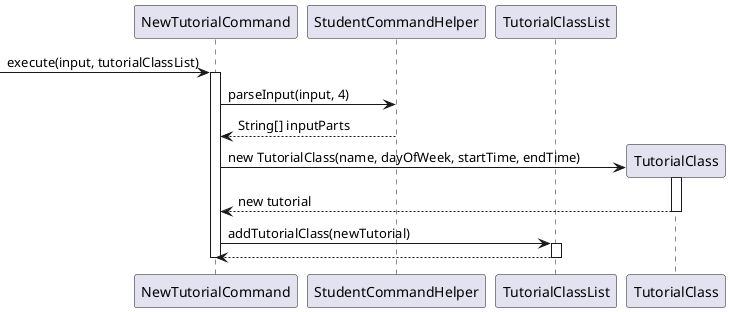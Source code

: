@startuml
participant "NewTutorialCommand" as Command
participant "StudentCommandHelper" as Helper
participant "TutorialClassList" as List
participant "TutorialClass" as Tutorial

-> Command: execute(input, tutorialClassList)

activate Command

Command -> Helper: parseInput(input, 4)
Helper --> Command: String[] inputParts

create Tutorial
Command -> Tutorial: new TutorialClass(name, dayOfWeek, startTime, endTime)
activate Tutorial
Tutorial --> Command: new tutorial
deactivate Tutorial

Command -> List: addTutorialClass(newTutorial)
activate List
List --> Command
deactivate List


deactivate Command
@enduml

